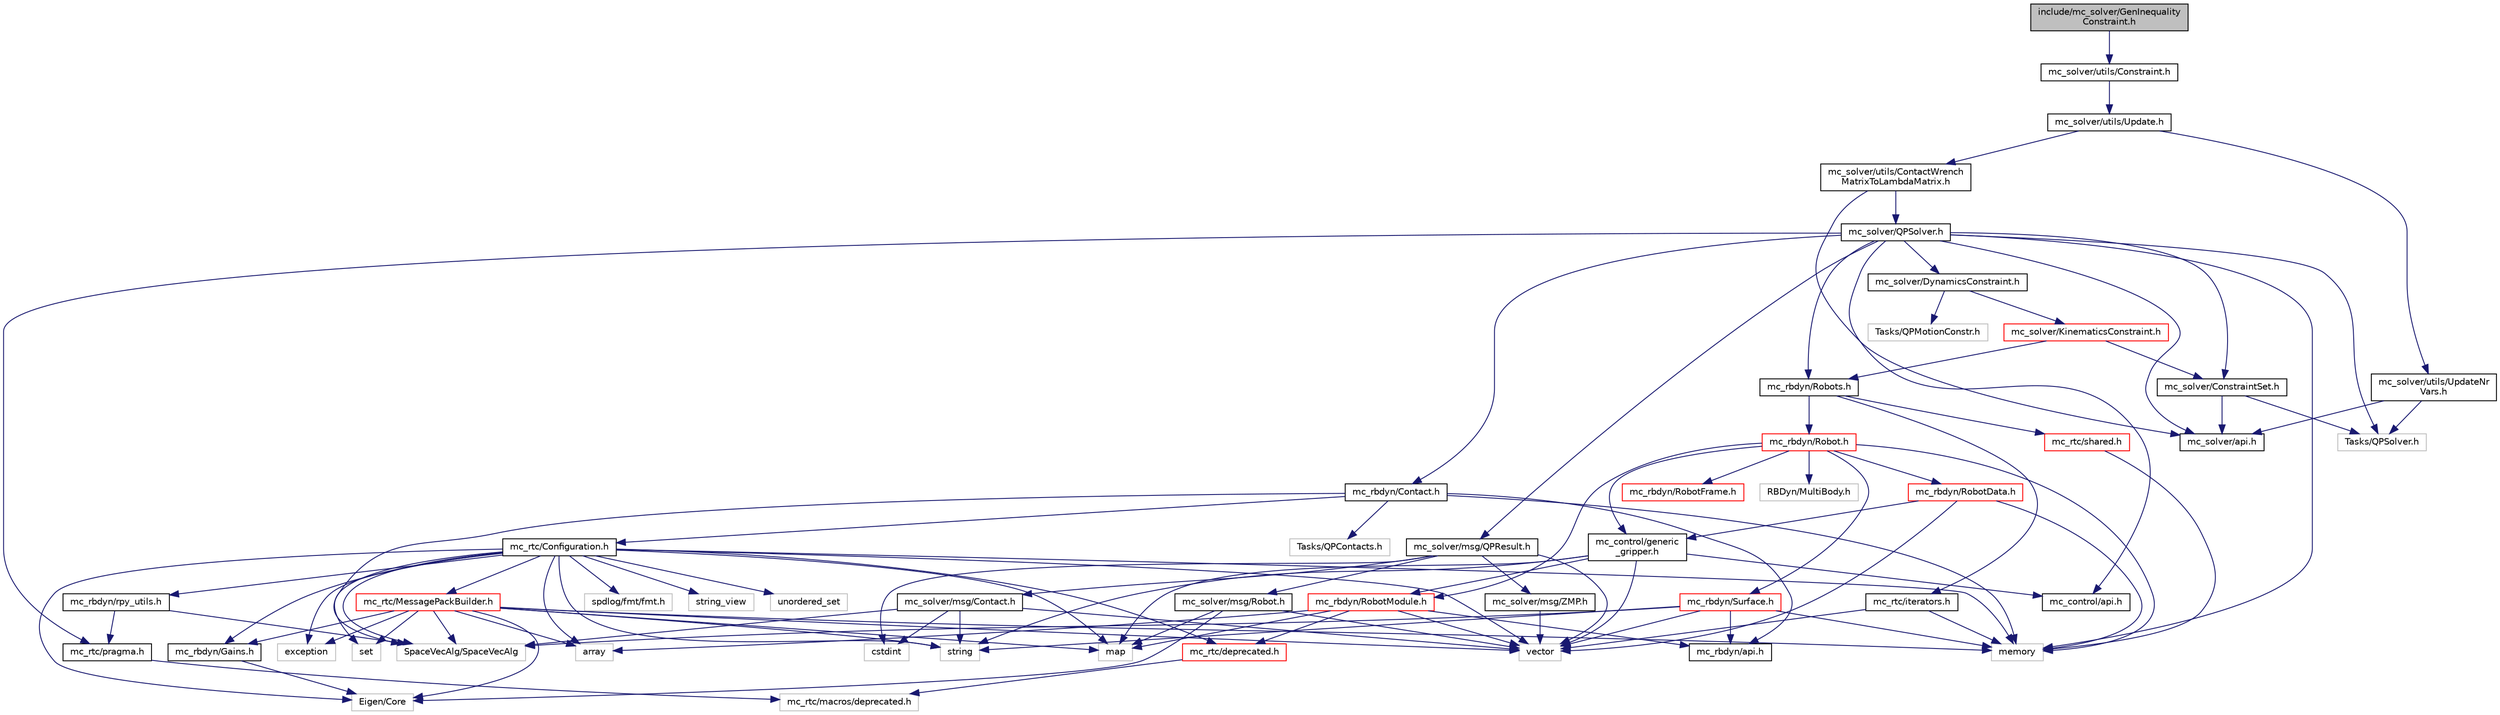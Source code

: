 digraph "include/mc_solver/GenInequalityConstraint.h"
{
 // INTERACTIVE_SVG=YES
  edge [fontname="Helvetica",fontsize="10",labelfontname="Helvetica",labelfontsize="10"];
  node [fontname="Helvetica",fontsize="10",shape=record];
  Node0 [label="include/mc_solver/GenInequality\lConstraint.h",height=0.2,width=0.4,color="black", fillcolor="grey75", style="filled", fontcolor="black"];
  Node0 -> Node1 [color="midnightblue",fontsize="10",style="solid",fontname="Helvetica"];
  Node1 [label="mc_solver/utils/Constraint.h",height=0.2,width=0.4,color="black", fillcolor="white", style="filled",URL="$Constraint_8h.html"];
  Node1 -> Node2 [color="midnightblue",fontsize="10",style="solid",fontname="Helvetica"];
  Node2 [label="mc_solver/utils/Update.h",height=0.2,width=0.4,color="black", fillcolor="white", style="filled",URL="$Update_8h.html"];
  Node2 -> Node3 [color="midnightblue",fontsize="10",style="solid",fontname="Helvetica"];
  Node3 [label="mc_solver/utils/ContactWrench\lMatrixToLambdaMatrix.h",height=0.2,width=0.4,color="black", fillcolor="white", style="filled",URL="$ContactWrenchMatrixToLambdaMatrix_8h.html"];
  Node3 -> Node4 [color="midnightblue",fontsize="10",style="solid",fontname="Helvetica"];
  Node4 [label="mc_solver/QPSolver.h",height=0.2,width=0.4,color="black", fillcolor="white", style="filled",URL="$QPSolver_8h.html"];
  Node4 -> Node5 [color="midnightblue",fontsize="10",style="solid",fontname="Helvetica"];
  Node5 [label="mc_control/api.h",height=0.2,width=0.4,color="black", fillcolor="white", style="filled",URL="$include_2mc__control_2api_8h.html"];
  Node4 -> Node6 [color="midnightblue",fontsize="10",style="solid",fontname="Helvetica"];
  Node6 [label="mc_rbdyn/Contact.h",height=0.2,width=0.4,color="black", fillcolor="white", style="filled",URL="$mc__rbdyn_2Contact_8h.html"];
  Node6 -> Node7 [color="midnightblue",fontsize="10",style="solid",fontname="Helvetica"];
  Node7 [label="mc_rbdyn/api.h",height=0.2,width=0.4,color="black", fillcolor="white", style="filled",URL="$include_2mc__rbdyn_2api_8h.html"];
  Node6 -> Node8 [color="midnightblue",fontsize="10",style="solid",fontname="Helvetica"];
  Node8 [label="mc_rtc/Configuration.h",height=0.2,width=0.4,color="black", fillcolor="white", style="filled",URL="$mc__rtc_2Configuration_8h.html"];
  Node8 -> Node9 [color="midnightblue",fontsize="10",style="solid",fontname="Helvetica"];
  Node9 [label="mc_rtc/MessagePackBuilder.h",height=0.2,width=0.4,color="red", fillcolor="white", style="filled",URL="$MessagePackBuilder_8h.html"];
  Node9 -> Node11 [color="midnightblue",fontsize="10",style="solid",fontname="Helvetica"];
  Node11 [label="mc_rbdyn/Gains.h",height=0.2,width=0.4,color="black", fillcolor="white", style="filled",URL="$Gains_8h.html"];
  Node11 -> Node12 [color="midnightblue",fontsize="10",style="solid",fontname="Helvetica"];
  Node12 [label="Eigen/Core",height=0.2,width=0.4,color="grey75", fillcolor="white", style="filled"];
  Node9 -> Node13 [color="midnightblue",fontsize="10",style="solid",fontname="Helvetica"];
  Node13 [label="SpaceVecAlg/SpaceVecAlg",height=0.2,width=0.4,color="grey75", fillcolor="white", style="filled"];
  Node9 -> Node12 [color="midnightblue",fontsize="10",style="solid",fontname="Helvetica"];
  Node9 -> Node14 [color="midnightblue",fontsize="10",style="solid",fontname="Helvetica"];
  Node14 [label="array",height=0.2,width=0.4,color="grey75", fillcolor="white", style="filled"];
  Node9 -> Node15 [color="midnightblue",fontsize="10",style="solid",fontname="Helvetica"];
  Node15 [label="exception",height=0.2,width=0.4,color="grey75", fillcolor="white", style="filled"];
  Node9 -> Node16 [color="midnightblue",fontsize="10",style="solid",fontname="Helvetica"];
  Node16 [label="map",height=0.2,width=0.4,color="grey75", fillcolor="white", style="filled"];
  Node9 -> Node17 [color="midnightblue",fontsize="10",style="solid",fontname="Helvetica"];
  Node17 [label="memory",height=0.2,width=0.4,color="grey75", fillcolor="white", style="filled"];
  Node9 -> Node18 [color="midnightblue",fontsize="10",style="solid",fontname="Helvetica"];
  Node18 [label="set",height=0.2,width=0.4,color="grey75", fillcolor="white", style="filled"];
  Node9 -> Node19 [color="midnightblue",fontsize="10",style="solid",fontname="Helvetica"];
  Node19 [label="string",height=0.2,width=0.4,color="grey75", fillcolor="white", style="filled"];
  Node9 -> Node20 [color="midnightblue",fontsize="10",style="solid",fontname="Helvetica"];
  Node20 [label="vector",height=0.2,width=0.4,color="grey75", fillcolor="white", style="filled"];
  Node8 -> Node21 [color="midnightblue",fontsize="10",style="solid",fontname="Helvetica"];
  Node21 [label="mc_rtc/deprecated.h",height=0.2,width=0.4,color="red", fillcolor="white", style="filled",URL="$deprecated_8h.html"];
  Node21 -> Node28 [color="midnightblue",fontsize="10",style="solid",fontname="Helvetica"];
  Node28 [label="mc_rtc/macros/deprecated.h",height=0.2,width=0.4,color="grey75", fillcolor="white", style="filled"];
  Node8 -> Node11 [color="midnightblue",fontsize="10",style="solid",fontname="Helvetica"];
  Node8 -> Node29 [color="midnightblue",fontsize="10",style="solid",fontname="Helvetica"];
  Node29 [label="mc_rbdyn/rpy_utils.h",height=0.2,width=0.4,color="black", fillcolor="white", style="filled",URL="$rpy__utils_8h.html"];
  Node29 -> Node30 [color="midnightblue",fontsize="10",style="solid",fontname="Helvetica"];
  Node30 [label="mc_rtc/pragma.h",height=0.2,width=0.4,color="black", fillcolor="white", style="filled",URL="$pragma_8h.html"];
  Node30 -> Node28 [color="midnightblue",fontsize="10",style="solid",fontname="Helvetica"];
  Node29 -> Node13 [color="midnightblue",fontsize="10",style="solid",fontname="Helvetica"];
  Node8 -> Node13 [color="midnightblue",fontsize="10",style="solid",fontname="Helvetica"];
  Node8 -> Node12 [color="midnightblue",fontsize="10",style="solid",fontname="Helvetica"];
  Node8 -> Node24 [color="midnightblue",fontsize="10",style="solid",fontname="Helvetica"];
  Node24 [label="spdlog/fmt/fmt.h",height=0.2,width=0.4,color="grey75", fillcolor="white", style="filled"];
  Node8 -> Node14 [color="midnightblue",fontsize="10",style="solid",fontname="Helvetica"];
  Node8 -> Node15 [color="midnightblue",fontsize="10",style="solid",fontname="Helvetica"];
  Node8 -> Node16 [color="midnightblue",fontsize="10",style="solid",fontname="Helvetica"];
  Node8 -> Node17 [color="midnightblue",fontsize="10",style="solid",fontname="Helvetica"];
  Node8 -> Node18 [color="midnightblue",fontsize="10",style="solid",fontname="Helvetica"];
  Node8 -> Node19 [color="midnightblue",fontsize="10",style="solid",fontname="Helvetica"];
  Node8 -> Node31 [color="midnightblue",fontsize="10",style="solid",fontname="Helvetica"];
  Node31 [label="string_view",height=0.2,width=0.4,color="grey75", fillcolor="white", style="filled"];
  Node8 -> Node32 [color="midnightblue",fontsize="10",style="solid",fontname="Helvetica"];
  Node32 [label="unordered_set",height=0.2,width=0.4,color="grey75", fillcolor="white", style="filled"];
  Node8 -> Node20 [color="midnightblue",fontsize="10",style="solid",fontname="Helvetica"];
  Node6 -> Node33 [color="midnightblue",fontsize="10",style="solid",fontname="Helvetica"];
  Node33 [label="Tasks/QPContacts.h",height=0.2,width=0.4,color="grey75", fillcolor="white", style="filled"];
  Node6 -> Node13 [color="midnightblue",fontsize="10",style="solid",fontname="Helvetica"];
  Node6 -> Node17 [color="midnightblue",fontsize="10",style="solid",fontname="Helvetica"];
  Node4 -> Node34 [color="midnightblue",fontsize="10",style="solid",fontname="Helvetica"];
  Node34 [label="mc_rbdyn/Robots.h",height=0.2,width=0.4,color="black", fillcolor="white", style="filled",URL="$Robots_8h.html"];
  Node34 -> Node35 [color="midnightblue",fontsize="10",style="solid",fontname="Helvetica"];
  Node35 [label="mc_rbdyn/Robot.h",height=0.2,width=0.4,color="red", fillcolor="white", style="filled",URL="$mc__rbdyn_2Robot_8h.html"];
  Node35 -> Node36 [color="midnightblue",fontsize="10",style="solid",fontname="Helvetica"];
  Node36 [label="mc_rbdyn/RobotData.h",height=0.2,width=0.4,color="red", fillcolor="white", style="filled",URL="$RobotData_8h.html"];
  Node36 -> Node37 [color="midnightblue",fontsize="10",style="solid",fontname="Helvetica"];
  Node37 [label="mc_control/generic\l_gripper.h",height=0.2,width=0.4,color="black", fillcolor="white", style="filled",URL="$generic__gripper_8h.html"];
  Node37 -> Node5 [color="midnightblue",fontsize="10",style="solid",fontname="Helvetica"];
  Node37 -> Node38 [color="midnightblue",fontsize="10",style="solid",fontname="Helvetica"];
  Node38 [label="mc_rbdyn/RobotModule.h",height=0.2,width=0.4,color="red", fillcolor="white", style="filled",URL="$RobotModule_8h.html"];
  Node38 -> Node7 [color="midnightblue",fontsize="10",style="solid",fontname="Helvetica"];
  Node38 -> Node21 [color="midnightblue",fontsize="10",style="solid",fontname="Helvetica"];
  Node38 -> Node14 [color="midnightblue",fontsize="10",style="solid",fontname="Helvetica"];
  Node38 -> Node16 [color="midnightblue",fontsize="10",style="solid",fontname="Helvetica"];
  Node38 -> Node20 [color="midnightblue",fontsize="10",style="solid",fontname="Helvetica"];
  Node37 -> Node16 [color="midnightblue",fontsize="10",style="solid",fontname="Helvetica"];
  Node37 -> Node19 [color="midnightblue",fontsize="10",style="solid",fontname="Helvetica"];
  Node37 -> Node20 [color="midnightblue",fontsize="10",style="solid",fontname="Helvetica"];
  Node36 -> Node17 [color="midnightblue",fontsize="10",style="solid",fontname="Helvetica"];
  Node36 -> Node20 [color="midnightblue",fontsize="10",style="solid",fontname="Helvetica"];
  Node35 -> Node57 [color="midnightblue",fontsize="10",style="solid",fontname="Helvetica"];
  Node57 [label="mc_rbdyn/RobotFrame.h",height=0.2,width=0.4,color="red", fillcolor="white", style="filled",URL="$RobotFrame_8h.html"];
  Node35 -> Node38 [color="midnightblue",fontsize="10",style="solid",fontname="Helvetica"];
  Node35 -> Node62 [color="midnightblue",fontsize="10",style="solid",fontname="Helvetica"];
  Node62 [label="mc_rbdyn/Surface.h",height=0.2,width=0.4,color="red", fillcolor="white", style="filled",URL="$Surface_8h.html"];
  Node62 -> Node7 [color="midnightblue",fontsize="10",style="solid",fontname="Helvetica"];
  Node62 -> Node13 [color="midnightblue",fontsize="10",style="solid",fontname="Helvetica"];
  Node62 -> Node17 [color="midnightblue",fontsize="10",style="solid",fontname="Helvetica"];
  Node62 -> Node19 [color="midnightblue",fontsize="10",style="solid",fontname="Helvetica"];
  Node62 -> Node20 [color="midnightblue",fontsize="10",style="solid",fontname="Helvetica"];
  Node35 -> Node37 [color="midnightblue",fontsize="10",style="solid",fontname="Helvetica"];
  Node35 -> Node64 [color="midnightblue",fontsize="10",style="solid",fontname="Helvetica"];
  Node64 [label="RBDyn/MultiBody.h",height=0.2,width=0.4,color="grey75", fillcolor="white", style="filled"];
  Node35 -> Node17 [color="midnightblue",fontsize="10",style="solid",fontname="Helvetica"];
  Node34 -> Node69 [color="midnightblue",fontsize="10",style="solid",fontname="Helvetica"];
  Node69 [label="mc_rtc/iterators.h",height=0.2,width=0.4,color="black", fillcolor="white", style="filled",URL="$iterators_8h.html"];
  Node69 -> Node17 [color="midnightblue",fontsize="10",style="solid",fontname="Helvetica"];
  Node69 -> Node20 [color="midnightblue",fontsize="10",style="solid",fontname="Helvetica"];
  Node34 -> Node60 [color="midnightblue",fontsize="10",style="solid",fontname="Helvetica"];
  Node60 [label="mc_rtc/shared.h",height=0.2,width=0.4,color="red", fillcolor="white", style="filled",URL="$shared_8h.html"];
  Node60 -> Node17 [color="midnightblue",fontsize="10",style="solid",fontname="Helvetica"];
  Node4 -> Node30 [color="midnightblue",fontsize="10",style="solid",fontname="Helvetica"];
  Node4 -> Node70 [color="midnightblue",fontsize="10",style="solid",fontname="Helvetica"];
  Node70 [label="mc_solver/ConstraintSet.h",height=0.2,width=0.4,color="black", fillcolor="white", style="filled",URL="$ConstraintSet_8h.html"];
  Node70 -> Node71 [color="midnightblue",fontsize="10",style="solid",fontname="Helvetica"];
  Node71 [label="mc_solver/api.h",height=0.2,width=0.4,color="black", fillcolor="white", style="filled",URL="$include_2mc__solver_2api_8h.html"];
  Node70 -> Node72 [color="midnightblue",fontsize="10",style="solid",fontname="Helvetica"];
  Node72 [label="Tasks/QPSolver.h",height=0.2,width=0.4,color="grey75", fillcolor="white", style="filled"];
  Node4 -> Node73 [color="midnightblue",fontsize="10",style="solid",fontname="Helvetica"];
  Node73 [label="mc_solver/DynamicsConstraint.h",height=0.2,width=0.4,color="black", fillcolor="white", style="filled",URL="$DynamicsConstraint_8h.html"];
  Node73 -> Node74 [color="midnightblue",fontsize="10",style="solid",fontname="Helvetica"];
  Node74 [label="mc_solver/KinematicsConstraint.h",height=0.2,width=0.4,color="red", fillcolor="white", style="filled",URL="$KinematicsConstraint_8h.html"];
  Node74 -> Node34 [color="midnightblue",fontsize="10",style="solid",fontname="Helvetica"];
  Node74 -> Node70 [color="midnightblue",fontsize="10",style="solid",fontname="Helvetica"];
  Node73 -> Node76 [color="midnightblue",fontsize="10",style="solid",fontname="Helvetica"];
  Node76 [label="Tasks/QPMotionConstr.h",height=0.2,width=0.4,color="grey75", fillcolor="white", style="filled"];
  Node4 -> Node71 [color="midnightblue",fontsize="10",style="solid",fontname="Helvetica"];
  Node4 -> Node77 [color="midnightblue",fontsize="10",style="solid",fontname="Helvetica"];
  Node77 [label="mc_solver/msg/QPResult.h",height=0.2,width=0.4,color="black", fillcolor="white", style="filled",URL="$QPResult_8h.html"];
  Node77 -> Node78 [color="midnightblue",fontsize="10",style="solid",fontname="Helvetica"];
  Node78 [label="mc_solver/msg/Contact.h",height=0.2,width=0.4,color="black", fillcolor="white", style="filled",URL="$mc__solver_2msg_2Contact_8h.html"];
  Node78 -> Node13 [color="midnightblue",fontsize="10",style="solid",fontname="Helvetica"];
  Node78 -> Node79 [color="midnightblue",fontsize="10",style="solid",fontname="Helvetica"];
  Node79 [label="cstdint",height=0.2,width=0.4,color="grey75", fillcolor="white", style="filled"];
  Node78 -> Node19 [color="midnightblue",fontsize="10",style="solid",fontname="Helvetica"];
  Node78 -> Node20 [color="midnightblue",fontsize="10",style="solid",fontname="Helvetica"];
  Node77 -> Node80 [color="midnightblue",fontsize="10",style="solid",fontname="Helvetica"];
  Node80 [label="mc_solver/msg/Robot.h",height=0.2,width=0.4,color="black", fillcolor="white", style="filled",URL="$mc__solver_2msg_2Robot_8h.html"];
  Node80 -> Node12 [color="midnightblue",fontsize="10",style="solid",fontname="Helvetica"];
  Node80 -> Node16 [color="midnightblue",fontsize="10",style="solid",fontname="Helvetica"];
  Node80 -> Node20 [color="midnightblue",fontsize="10",style="solid",fontname="Helvetica"];
  Node77 -> Node81 [color="midnightblue",fontsize="10",style="solid",fontname="Helvetica"];
  Node81 [label="mc_solver/msg/ZMP.h",height=0.2,width=0.4,color="black", fillcolor="white", style="filled",URL="$mc__solver_2msg_2ZMP_8h.html"];
  Node81 -> Node20 [color="midnightblue",fontsize="10",style="solid",fontname="Helvetica"];
  Node77 -> Node79 [color="midnightblue",fontsize="10",style="solid",fontname="Helvetica"];
  Node77 -> Node20 [color="midnightblue",fontsize="10",style="solid",fontname="Helvetica"];
  Node4 -> Node72 [color="midnightblue",fontsize="10",style="solid",fontname="Helvetica"];
  Node4 -> Node17 [color="midnightblue",fontsize="10",style="solid",fontname="Helvetica"];
  Node3 -> Node71 [color="midnightblue",fontsize="10",style="solid",fontname="Helvetica"];
  Node2 -> Node82 [color="midnightblue",fontsize="10",style="solid",fontname="Helvetica"];
  Node82 [label="mc_solver/utils/UpdateNr\lVars.h",height=0.2,width=0.4,color="black", fillcolor="white", style="filled",URL="$UpdateNrVars_8h.html"];
  Node82 -> Node71 [color="midnightblue",fontsize="10",style="solid",fontname="Helvetica"];
  Node82 -> Node72 [color="midnightblue",fontsize="10",style="solid",fontname="Helvetica"];
}
